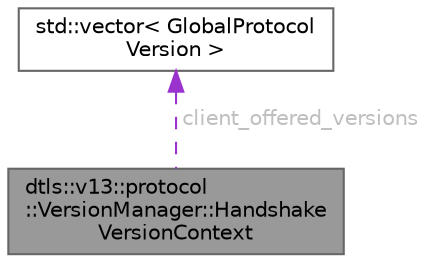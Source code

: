 digraph "dtls::v13::protocol::VersionManager::HandshakeVersionContext"
{
 // LATEX_PDF_SIZE
  bgcolor="transparent";
  edge [fontname=Helvetica,fontsize=10,labelfontname=Helvetica,labelfontsize=10];
  node [fontname=Helvetica,fontsize=10,shape=box,height=0.2,width=0.4];
  Node1 [id="Node000001",label="dtls::v13::protocol\l::VersionManager::Handshake\lVersionContext",height=0.2,width=0.4,color="gray40", fillcolor="grey60", style="filled", fontcolor="black",tooltip="Handshake integration utilities."];
  Node2 -> Node1 [id="edge1_Node000001_Node000002",dir="back",color="darkorchid3",style="dashed",tooltip=" ",label=" client_offered_versions",fontcolor="grey" ];
  Node2 [id="Node000002",label="std::vector\< GlobalProtocol\lVersion \>",height=0.2,width=0.4,color="gray40", fillcolor="white", style="filled",tooltip=" "];
}
